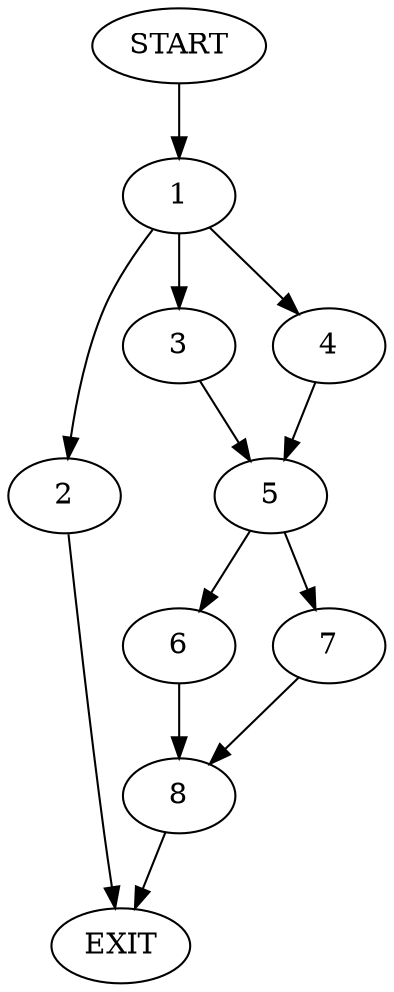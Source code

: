 digraph {
0 [label="START"]
9 [label="EXIT"]
0 -> 1
1 -> 2
1 -> 3
1 -> 4
2 -> 9
3 -> 5
4 -> 5
5 -> 6
5 -> 7
7 -> 8
6 -> 8
8 -> 9
}
